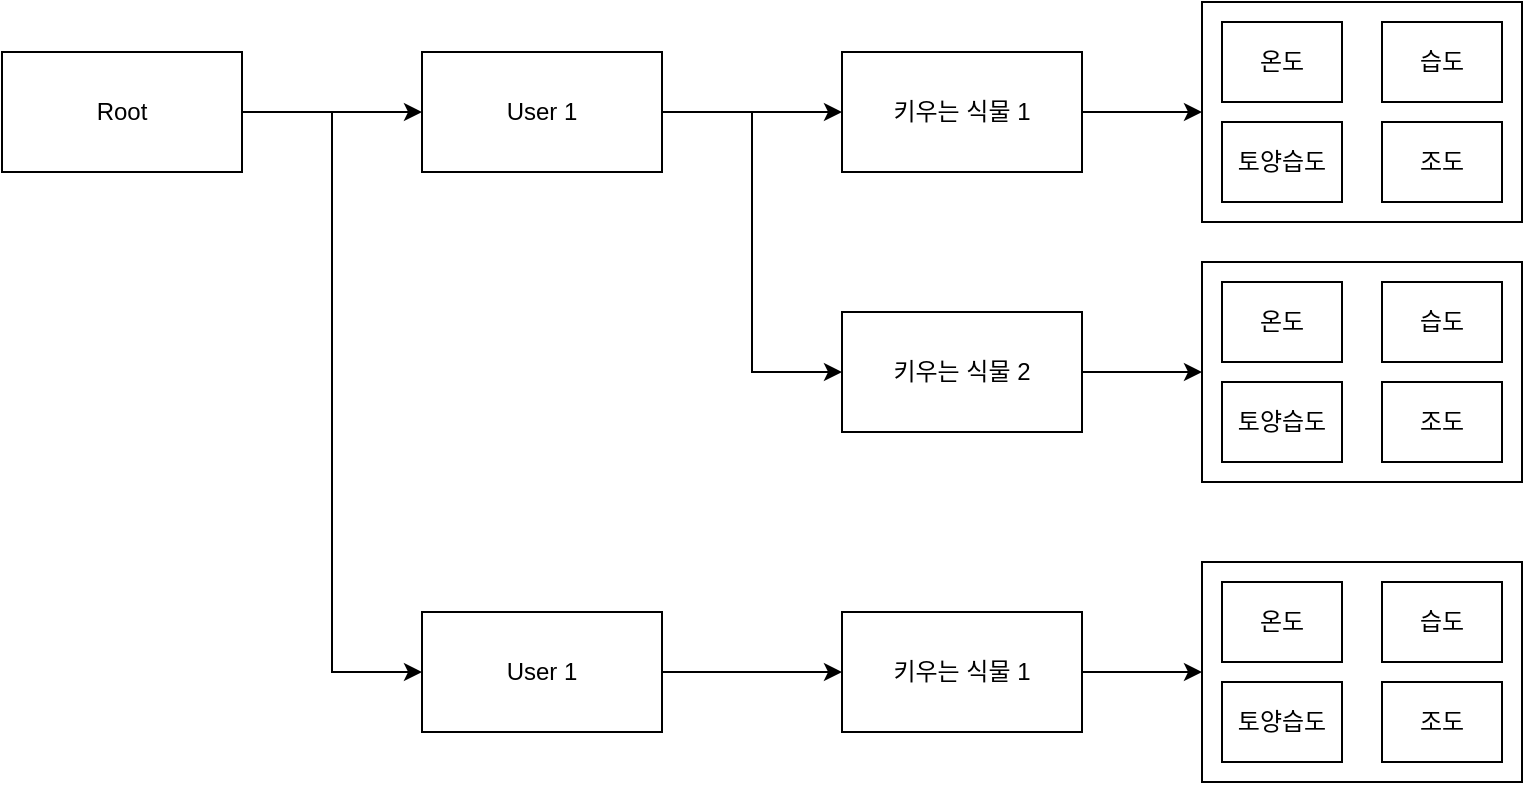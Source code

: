 <mxfile version="21.3.7" type="github">
  <diagram name="페이지-1" id="_PPZwAj6zXwq5nB0KmiT">
    <mxGraphModel dx="1050" dy="566" grid="1" gridSize="10" guides="1" tooltips="1" connect="1" arrows="1" fold="1" page="1" pageScale="1" pageWidth="3300" pageHeight="4681" math="0" shadow="0">
      <root>
        <mxCell id="0" />
        <mxCell id="1" parent="0" />
        <mxCell id="UCrT0K_UNhUdqPAnGGPg-20" value="" style="rounded=0;whiteSpace=wrap;html=1;movable=1;resizable=1;rotatable=1;deletable=1;editable=1;locked=0;connectable=1;" vertex="1" parent="1">
          <mxGeometry x="810" y="75" width="160" height="110" as="geometry" />
        </mxCell>
        <mxCell id="UCrT0K_UNhUdqPAnGGPg-5" style="edgeStyle=orthogonalEdgeStyle;rounded=0;orthogonalLoop=1;jettySize=auto;html=1;exitX=1;exitY=0.5;exitDx=0;exitDy=0;entryX=0;entryY=0.5;entryDx=0;entryDy=0;" edge="1" parent="1" source="UCrT0K_UNhUdqPAnGGPg-1" target="UCrT0K_UNhUdqPAnGGPg-2">
          <mxGeometry relative="1" as="geometry" />
        </mxCell>
        <mxCell id="UCrT0K_UNhUdqPAnGGPg-9" style="edgeStyle=orthogonalEdgeStyle;rounded=0;orthogonalLoop=1;jettySize=auto;html=1;exitX=1;exitY=0.5;exitDx=0;exitDy=0;entryX=0;entryY=0.5;entryDx=0;entryDy=0;" edge="1" parent="1" source="UCrT0K_UNhUdqPAnGGPg-1" target="UCrT0K_UNhUdqPAnGGPg-8">
          <mxGeometry relative="1" as="geometry" />
        </mxCell>
        <mxCell id="UCrT0K_UNhUdqPAnGGPg-1" value="Root" style="rounded=0;whiteSpace=wrap;html=1;" vertex="1" parent="1">
          <mxGeometry x="210" y="100" width="120" height="60" as="geometry" />
        </mxCell>
        <mxCell id="UCrT0K_UNhUdqPAnGGPg-6" style="edgeStyle=orthogonalEdgeStyle;rounded=0;orthogonalLoop=1;jettySize=auto;html=1;exitX=1;exitY=0.5;exitDx=0;exitDy=0;" edge="1" parent="1" source="UCrT0K_UNhUdqPAnGGPg-2" target="UCrT0K_UNhUdqPAnGGPg-3">
          <mxGeometry relative="1" as="geometry" />
        </mxCell>
        <mxCell id="UCrT0K_UNhUdqPAnGGPg-7" style="edgeStyle=orthogonalEdgeStyle;rounded=0;orthogonalLoop=1;jettySize=auto;html=1;entryX=0;entryY=0.5;entryDx=0;entryDy=0;" edge="1" parent="1" source="UCrT0K_UNhUdqPAnGGPg-2" target="UCrT0K_UNhUdqPAnGGPg-4">
          <mxGeometry relative="1" as="geometry" />
        </mxCell>
        <mxCell id="UCrT0K_UNhUdqPAnGGPg-2" value="User 1" style="rounded=0;whiteSpace=wrap;html=1;" vertex="1" parent="1">
          <mxGeometry x="420" y="100" width="120" height="60" as="geometry" />
        </mxCell>
        <mxCell id="UCrT0K_UNhUdqPAnGGPg-21" style="edgeStyle=orthogonalEdgeStyle;rounded=0;orthogonalLoop=1;jettySize=auto;html=1;exitX=1;exitY=0.5;exitDx=0;exitDy=0;entryX=0;entryY=0.5;entryDx=0;entryDy=0;" edge="1" parent="1" source="UCrT0K_UNhUdqPAnGGPg-3" target="UCrT0K_UNhUdqPAnGGPg-20">
          <mxGeometry relative="1" as="geometry" />
        </mxCell>
        <mxCell id="UCrT0K_UNhUdqPAnGGPg-3" value="키우는 식물 1" style="rounded=0;whiteSpace=wrap;html=1;" vertex="1" parent="1">
          <mxGeometry x="630" y="100" width="120" height="60" as="geometry" />
        </mxCell>
        <mxCell id="UCrT0K_UNhUdqPAnGGPg-27" style="edgeStyle=orthogonalEdgeStyle;rounded=0;orthogonalLoop=1;jettySize=auto;html=1;" edge="1" parent="1" source="UCrT0K_UNhUdqPAnGGPg-4" target="UCrT0K_UNhUdqPAnGGPg-22">
          <mxGeometry relative="1" as="geometry" />
        </mxCell>
        <mxCell id="UCrT0K_UNhUdqPAnGGPg-4" value="키우는 식물 2" style="rounded=0;whiteSpace=wrap;html=1;" vertex="1" parent="1">
          <mxGeometry x="630" y="230" width="120" height="60" as="geometry" />
        </mxCell>
        <mxCell id="UCrT0K_UNhUdqPAnGGPg-11" style="edgeStyle=orthogonalEdgeStyle;rounded=0;orthogonalLoop=1;jettySize=auto;html=1;exitX=1;exitY=0.5;exitDx=0;exitDy=0;entryX=0;entryY=0.5;entryDx=0;entryDy=0;" edge="1" parent="1" source="UCrT0K_UNhUdqPAnGGPg-8" target="UCrT0K_UNhUdqPAnGGPg-10">
          <mxGeometry relative="1" as="geometry" />
        </mxCell>
        <mxCell id="UCrT0K_UNhUdqPAnGGPg-8" value="User 1" style="rounded=0;whiteSpace=wrap;html=1;" vertex="1" parent="1">
          <mxGeometry x="420" y="380" width="120" height="60" as="geometry" />
        </mxCell>
        <mxCell id="UCrT0K_UNhUdqPAnGGPg-34" style="edgeStyle=orthogonalEdgeStyle;rounded=0;orthogonalLoop=1;jettySize=auto;html=1;entryX=0;entryY=0.5;entryDx=0;entryDy=0;" edge="1" parent="1" source="UCrT0K_UNhUdqPAnGGPg-10" target="UCrT0K_UNhUdqPAnGGPg-28">
          <mxGeometry relative="1" as="geometry" />
        </mxCell>
        <mxCell id="UCrT0K_UNhUdqPAnGGPg-10" value="키우는 식물 1" style="rounded=0;whiteSpace=wrap;html=1;" vertex="1" parent="1">
          <mxGeometry x="630" y="380" width="120" height="60" as="geometry" />
        </mxCell>
        <mxCell id="UCrT0K_UNhUdqPAnGGPg-13" value="온도" style="whiteSpace=wrap;html=1;rounded=0;movable=1;resizable=1;rotatable=1;deletable=1;editable=1;locked=0;connectable=1;" vertex="1" parent="1">
          <mxGeometry x="820" y="85" width="60" height="40" as="geometry" />
        </mxCell>
        <mxCell id="UCrT0K_UNhUdqPAnGGPg-16" value="토양습도" style="whiteSpace=wrap;html=1;rounded=0;movable=1;resizable=1;rotatable=1;deletable=1;editable=1;locked=0;connectable=1;" vertex="1" parent="1">
          <mxGeometry x="820" y="135" width="60" height="40" as="geometry" />
        </mxCell>
        <mxCell id="UCrT0K_UNhUdqPAnGGPg-17" value="습도" style="whiteSpace=wrap;html=1;rounded=0;movable=1;resizable=1;rotatable=1;deletable=1;editable=1;locked=0;connectable=1;" vertex="1" parent="1">
          <mxGeometry x="900" y="85" width="60" height="40" as="geometry" />
        </mxCell>
        <mxCell id="UCrT0K_UNhUdqPAnGGPg-18" value="조도" style="whiteSpace=wrap;html=1;rounded=0;movable=1;resizable=1;rotatable=1;deletable=1;editable=1;locked=0;connectable=1;" vertex="1" parent="1">
          <mxGeometry x="900" y="135" width="60" height="40" as="geometry" />
        </mxCell>
        <mxCell id="UCrT0K_UNhUdqPAnGGPg-22" value="" style="rounded=0;whiteSpace=wrap;html=1;movable=1;resizable=1;rotatable=1;deletable=1;editable=1;locked=0;connectable=1;" vertex="1" parent="1">
          <mxGeometry x="810" y="205" width="160" height="110" as="geometry" />
        </mxCell>
        <mxCell id="UCrT0K_UNhUdqPAnGGPg-23" value="온도" style="whiteSpace=wrap;html=1;rounded=0;movable=1;resizable=1;rotatable=1;deletable=1;editable=1;locked=0;connectable=1;" vertex="1" parent="1">
          <mxGeometry x="820" y="215" width="60" height="40" as="geometry" />
        </mxCell>
        <mxCell id="UCrT0K_UNhUdqPAnGGPg-24" value="토양습도" style="whiteSpace=wrap;html=1;rounded=0;movable=1;resizable=1;rotatable=1;deletable=1;editable=1;locked=0;connectable=1;" vertex="1" parent="1">
          <mxGeometry x="820" y="265" width="60" height="40" as="geometry" />
        </mxCell>
        <mxCell id="UCrT0K_UNhUdqPAnGGPg-25" value="습도" style="whiteSpace=wrap;html=1;rounded=0;movable=1;resizable=1;rotatable=1;deletable=1;editable=1;locked=0;connectable=1;" vertex="1" parent="1">
          <mxGeometry x="900" y="215" width="60" height="40" as="geometry" />
        </mxCell>
        <mxCell id="UCrT0K_UNhUdqPAnGGPg-26" value="조도" style="whiteSpace=wrap;html=1;rounded=0;movable=1;resizable=1;rotatable=1;deletable=1;editable=1;locked=0;connectable=1;" vertex="1" parent="1">
          <mxGeometry x="900" y="265" width="60" height="40" as="geometry" />
        </mxCell>
        <mxCell id="UCrT0K_UNhUdqPAnGGPg-28" value="" style="rounded=0;whiteSpace=wrap;html=1;movable=1;resizable=1;rotatable=1;deletable=1;editable=1;locked=0;connectable=1;" vertex="1" parent="1">
          <mxGeometry x="810" y="355" width="160" height="110" as="geometry" />
        </mxCell>
        <mxCell id="UCrT0K_UNhUdqPAnGGPg-29" value="온도" style="whiteSpace=wrap;html=1;rounded=0;movable=1;resizable=1;rotatable=1;deletable=1;editable=1;locked=0;connectable=1;" vertex="1" parent="1">
          <mxGeometry x="820" y="365" width="60" height="40" as="geometry" />
        </mxCell>
        <mxCell id="UCrT0K_UNhUdqPAnGGPg-30" value="토양습도" style="whiteSpace=wrap;html=1;rounded=0;movable=1;resizable=1;rotatable=1;deletable=1;editable=1;locked=0;connectable=1;" vertex="1" parent="1">
          <mxGeometry x="820" y="415" width="60" height="40" as="geometry" />
        </mxCell>
        <mxCell id="UCrT0K_UNhUdqPAnGGPg-31" value="습도" style="whiteSpace=wrap;html=1;rounded=0;movable=1;resizable=1;rotatable=1;deletable=1;editable=1;locked=0;connectable=1;" vertex="1" parent="1">
          <mxGeometry x="900" y="365" width="60" height="40" as="geometry" />
        </mxCell>
        <mxCell id="UCrT0K_UNhUdqPAnGGPg-32" value="조도" style="whiteSpace=wrap;html=1;rounded=0;movable=1;resizable=1;rotatable=1;deletable=1;editable=1;locked=0;connectable=1;" vertex="1" parent="1">
          <mxGeometry x="900" y="415" width="60" height="40" as="geometry" />
        </mxCell>
      </root>
    </mxGraphModel>
  </diagram>
</mxfile>
